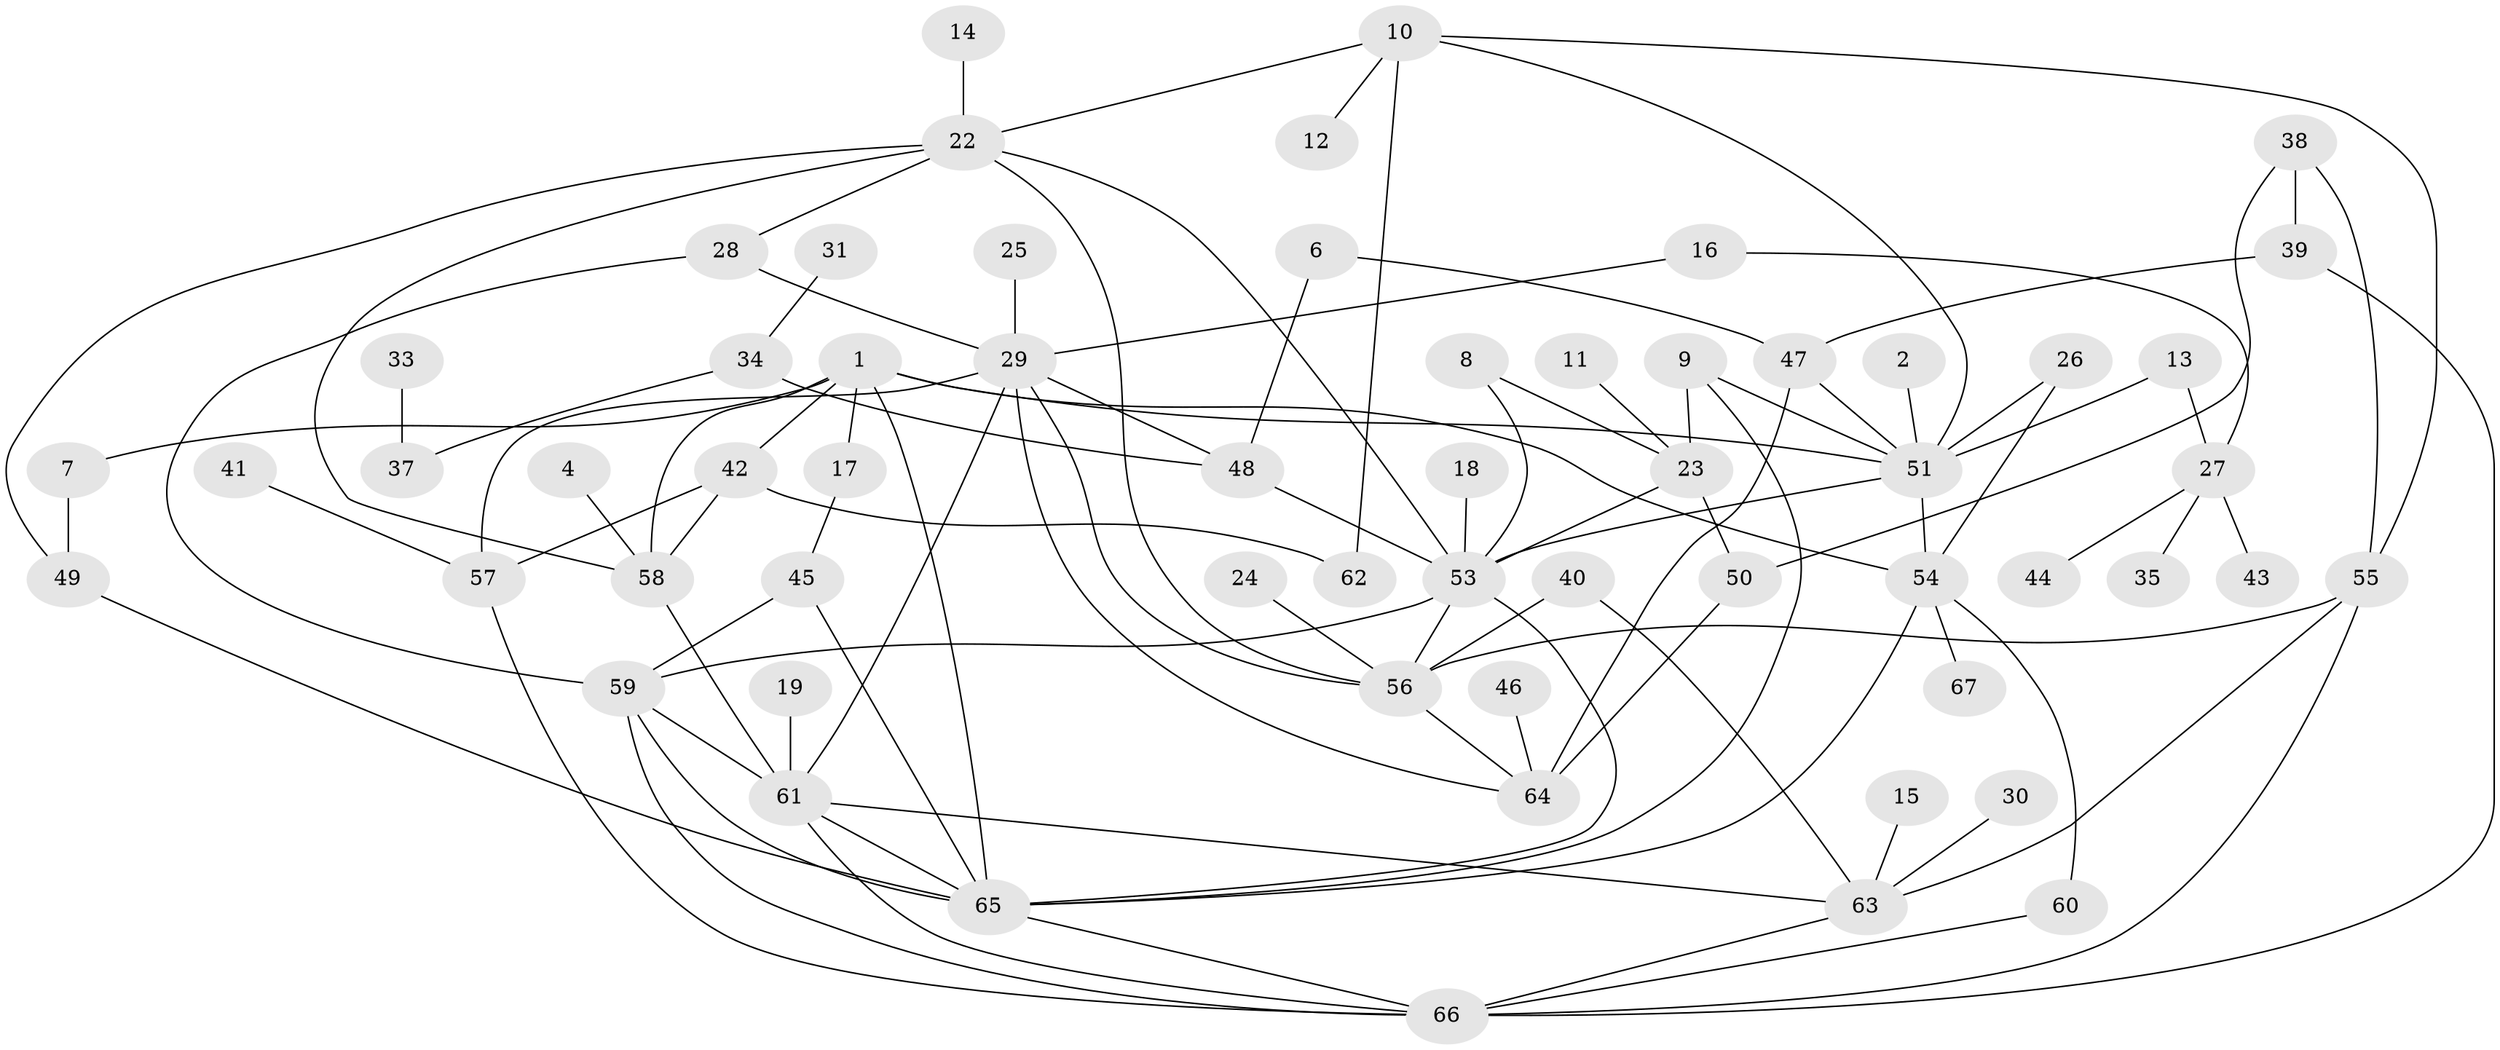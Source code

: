 // original degree distribution, {2: 0.26865671641791045, 3: 0.22388059701492538, 4: 0.15671641791044777, 5: 0.05970149253731343, 1: 0.22388059701492538, 0: 0.03731343283582089, 7: 0.014925373134328358, 6: 0.007462686567164179, 8: 0.007462686567164179}
// Generated by graph-tools (version 1.1) at 2025/25/03/09/25 03:25:23]
// undirected, 60 vertices, 100 edges
graph export_dot {
graph [start="1"]
  node [color=gray90,style=filled];
  1;
  2;
  4;
  6;
  7;
  8;
  9;
  10;
  11;
  12;
  13;
  14;
  15;
  16;
  17;
  18;
  19;
  22;
  23;
  24;
  25;
  26;
  27;
  28;
  29;
  30;
  31;
  33;
  34;
  35;
  37;
  38;
  39;
  40;
  41;
  42;
  43;
  44;
  45;
  46;
  47;
  48;
  49;
  50;
  51;
  53;
  54;
  55;
  56;
  57;
  58;
  59;
  60;
  61;
  62;
  63;
  64;
  65;
  66;
  67;
  1 -- 7 [weight=1.0];
  1 -- 17 [weight=1.0];
  1 -- 42 [weight=1.0];
  1 -- 51 [weight=1.0];
  1 -- 54 [weight=1.0];
  1 -- 58 [weight=1.0];
  1 -- 65 [weight=1.0];
  2 -- 51 [weight=1.0];
  4 -- 58 [weight=1.0];
  6 -- 47 [weight=1.0];
  6 -- 48 [weight=1.0];
  7 -- 49 [weight=1.0];
  8 -- 23 [weight=1.0];
  8 -- 53 [weight=1.0];
  9 -- 23 [weight=1.0];
  9 -- 51 [weight=1.0];
  9 -- 65 [weight=1.0];
  10 -- 12 [weight=1.0];
  10 -- 22 [weight=1.0];
  10 -- 51 [weight=1.0];
  10 -- 55 [weight=1.0];
  10 -- 62 [weight=1.0];
  11 -- 23 [weight=1.0];
  13 -- 27 [weight=1.0];
  13 -- 51 [weight=2.0];
  14 -- 22 [weight=1.0];
  15 -- 63 [weight=1.0];
  16 -- 27 [weight=1.0];
  16 -- 29 [weight=1.0];
  17 -- 45 [weight=1.0];
  18 -- 53 [weight=1.0];
  19 -- 61 [weight=1.0];
  22 -- 28 [weight=1.0];
  22 -- 49 [weight=1.0];
  22 -- 53 [weight=1.0];
  22 -- 56 [weight=1.0];
  22 -- 58 [weight=1.0];
  23 -- 50 [weight=1.0];
  23 -- 53 [weight=1.0];
  24 -- 56 [weight=1.0];
  25 -- 29 [weight=1.0];
  26 -- 51 [weight=1.0];
  26 -- 54 [weight=1.0];
  27 -- 35 [weight=1.0];
  27 -- 43 [weight=1.0];
  27 -- 44 [weight=1.0];
  28 -- 29 [weight=1.0];
  28 -- 59 [weight=1.0];
  29 -- 48 [weight=1.0];
  29 -- 56 [weight=1.0];
  29 -- 57 [weight=1.0];
  29 -- 61 [weight=2.0];
  29 -- 64 [weight=1.0];
  30 -- 63 [weight=1.0];
  31 -- 34 [weight=1.0];
  33 -- 37 [weight=1.0];
  34 -- 37 [weight=1.0];
  34 -- 48 [weight=1.0];
  38 -- 39 [weight=1.0];
  38 -- 50 [weight=1.0];
  38 -- 55 [weight=1.0];
  39 -- 47 [weight=1.0];
  39 -- 66 [weight=1.0];
  40 -- 56 [weight=1.0];
  40 -- 63 [weight=1.0];
  41 -- 57 [weight=1.0];
  42 -- 57 [weight=1.0];
  42 -- 58 [weight=1.0];
  42 -- 62 [weight=1.0];
  45 -- 59 [weight=2.0];
  45 -- 65 [weight=1.0];
  46 -- 64 [weight=1.0];
  47 -- 51 [weight=1.0];
  47 -- 64 [weight=2.0];
  48 -- 53 [weight=1.0];
  49 -- 65 [weight=1.0];
  50 -- 64 [weight=1.0];
  51 -- 53 [weight=1.0];
  51 -- 54 [weight=1.0];
  53 -- 56 [weight=2.0];
  53 -- 59 [weight=1.0];
  53 -- 65 [weight=1.0];
  54 -- 60 [weight=1.0];
  54 -- 65 [weight=1.0];
  54 -- 67 [weight=1.0];
  55 -- 56 [weight=1.0];
  55 -- 63 [weight=1.0];
  55 -- 66 [weight=1.0];
  56 -- 64 [weight=1.0];
  57 -- 66 [weight=1.0];
  58 -- 61 [weight=1.0];
  59 -- 61 [weight=1.0];
  59 -- 65 [weight=1.0];
  59 -- 66 [weight=1.0];
  60 -- 66 [weight=1.0];
  61 -- 63 [weight=1.0];
  61 -- 65 [weight=1.0];
  61 -- 66 [weight=1.0];
  63 -- 66 [weight=1.0];
  65 -- 66 [weight=1.0];
}

